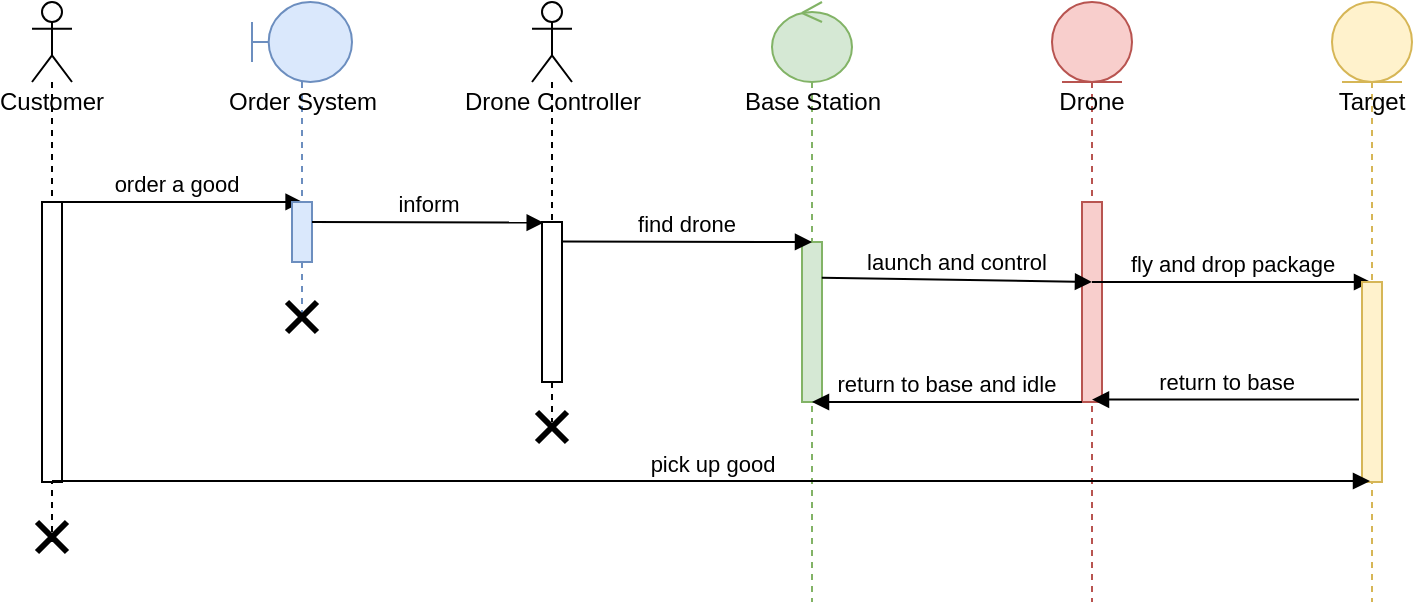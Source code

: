 <mxfile version="13.7.8" type="device"><diagram id="kgpKYQtTHZ0yAKxKKP6v" name="Page-1"><mxGraphModel dx="813" dy="407" grid="1" gridSize="10" guides="1" tooltips="1" connect="1" arrows="1" fold="1" page="1" pageScale="1" pageWidth="850" pageHeight="1100" math="0" shadow="0"><root><mxCell id="0"/><mxCell id="1" parent="0"/><mxCell id="OY3d4sxpBH0MEdXGCufD-9" value="Customer" style="shape=umlLifeline;participant=umlActor;perimeter=lifelinePerimeter;whiteSpace=wrap;html=1;container=1;collapsible=0;recursiveResize=0;verticalAlign=top;spacingTop=36;outlineConnect=0;align=center;size=40;" parent="1" vertex="1"><mxGeometry x="50" y="40" width="20" height="270" as="geometry"/></mxCell><mxCell id="OY3d4sxpBH0MEdXGCufD-18" value="" style="html=1;points=[];perimeter=orthogonalPerimeter;rounded=0;shadow=0;glass=0;sketch=0;strokeWidth=1;gradientColor=none;align=center;" parent="OY3d4sxpBH0MEdXGCufD-9" vertex="1"><mxGeometry x="5" y="100" width="10" height="140" as="geometry"/></mxCell><mxCell id="OY3d4sxpBH0MEdXGCufD-21" value="order a good" style="html=1;verticalAlign=bottom;endArrow=block;entryX=0.529;entryY=-0.002;entryDx=0;entryDy=0;entryPerimeter=0;" parent="OY3d4sxpBH0MEdXGCufD-9" target="OY3d4sxpBH0MEdXGCufD-19" edge="1"><mxGeometry width="80" relative="1" as="geometry"><mxPoint x="10" y="100" as="sourcePoint"/><mxPoint x="90" y="100" as="targetPoint"/></mxGeometry></mxCell><mxCell id="1gJX7lx77AazRV6v2mHt-2" value="" style="shape=umlDestroy;whiteSpace=wrap;html=1;strokeWidth=3;" parent="OY3d4sxpBH0MEdXGCufD-9" vertex="1"><mxGeometry x="2.5" y="260" width="15" height="15" as="geometry"/></mxCell><mxCell id="OY3d4sxpBH0MEdXGCufD-13" value="Order System" style="shape=umlLifeline;participant=umlBoundary;perimeter=lifelinePerimeter;html=1;container=1;collapsible=0;recursiveResize=0;verticalAlign=top;spacingTop=36;outlineConnect=0;rounded=0;shadow=0;glass=0;sketch=0;strokeWidth=1;align=center;labelPosition=center;verticalLabelPosition=middle;fillColor=#dae8fc;strokeColor=#6c8ebf;" parent="1" vertex="1"><mxGeometry x="160" y="40" width="50" height="160" as="geometry"/></mxCell><mxCell id="OY3d4sxpBH0MEdXGCufD-19" value="" style="html=1;points=[];perimeter=orthogonalPerimeter;rounded=0;shadow=0;glass=0;sketch=0;strokeWidth=1;align=center;fillColor=#dae8fc;strokeColor=#6c8ebf;" parent="OY3d4sxpBH0MEdXGCufD-13" vertex="1"><mxGeometry x="20" y="100" width="10" height="30" as="geometry"/></mxCell><mxCell id="OY3d4sxpBH0MEdXGCufD-23" value="inform" style="html=1;verticalAlign=bottom;endArrow=block;entryX=0.086;entryY=0.004;entryDx=0;entryDy=0;entryPerimeter=0;" parent="OY3d4sxpBH0MEdXGCufD-13" target="OY3d4sxpBH0MEdXGCufD-22" edge="1"><mxGeometry width="80" relative="1" as="geometry"><mxPoint x="30" y="110" as="sourcePoint"/><mxPoint x="110" y="110" as="targetPoint"/></mxGeometry></mxCell><mxCell id="1gJX7lx77AazRV6v2mHt-3" value="" style="shape=umlDestroy;whiteSpace=wrap;html=1;strokeWidth=3;" parent="OY3d4sxpBH0MEdXGCufD-13" vertex="1"><mxGeometry x="17.5" y="150" width="15" height="15" as="geometry"/></mxCell><mxCell id="OY3d4sxpBH0MEdXGCufD-14" value="Drone Controller" style="shape=umlLifeline;participant=umlActor;perimeter=lifelinePerimeter;html=1;container=1;collapsible=0;recursiveResize=0;verticalAlign=top;spacingTop=36;outlineConnect=0;rounded=0;shadow=0;glass=0;sketch=0;strokeWidth=1;gradientColor=none;align=center;" parent="1" vertex="1"><mxGeometry x="300" y="40" width="20" height="210" as="geometry"/></mxCell><mxCell id="OY3d4sxpBH0MEdXGCufD-22" value="" style="html=1;points=[];perimeter=orthogonalPerimeter;rounded=0;shadow=0;glass=0;sketch=0;strokeWidth=1;gradientColor=none;align=center;" parent="OY3d4sxpBH0MEdXGCufD-14" vertex="1"><mxGeometry x="5" y="110" width="10" height="80" as="geometry"/></mxCell><mxCell id="1gJX7lx77AazRV6v2mHt-4" value="" style="shape=umlDestroy;whiteSpace=wrap;html=1;strokeWidth=3;" parent="OY3d4sxpBH0MEdXGCufD-14" vertex="1"><mxGeometry x="2.5" y="205" width="15" height="15" as="geometry"/></mxCell><mxCell id="OY3d4sxpBH0MEdXGCufD-15" value="Base Station" style="shape=umlLifeline;participant=umlControl;perimeter=lifelinePerimeter;html=1;container=1;collapsible=0;recursiveResize=0;verticalAlign=top;spacingTop=36;outlineConnect=0;rounded=0;shadow=0;glass=0;sketch=0;strokeWidth=1;align=center;fillColor=#d5e8d4;strokeColor=#82b366;" parent="1" vertex="1"><mxGeometry x="420" y="40" width="40" height="300" as="geometry"/></mxCell><mxCell id="OY3d4sxpBH0MEdXGCufD-24" value="" style="html=1;points=[];perimeter=orthogonalPerimeter;rounded=0;shadow=0;glass=0;sketch=0;strokeWidth=1;align=center;fillColor=#d5e8d4;strokeColor=#82b366;" parent="OY3d4sxpBH0MEdXGCufD-15" vertex="1"><mxGeometry x="15" y="120" width="10" height="80" as="geometry"/></mxCell><mxCell id="OY3d4sxpBH0MEdXGCufD-16" value="Drone" style="shape=umlLifeline;participant=umlEntity;perimeter=lifelinePerimeter;whiteSpace=wrap;html=1;container=1;collapsible=0;recursiveResize=0;verticalAlign=top;spacingTop=36;outlineConnect=0;rounded=0;shadow=0;glass=0;sketch=0;strokeWidth=1;align=center;fillColor=#f8cecc;strokeColor=#b85450;" parent="1" vertex="1"><mxGeometry x="560" y="40" width="40" height="300" as="geometry"/></mxCell><mxCell id="OY3d4sxpBH0MEdXGCufD-26" value="" style="html=1;points=[];perimeter=orthogonalPerimeter;rounded=0;shadow=0;glass=0;sketch=0;strokeWidth=1;align=center;fillColor=#f8cecc;strokeColor=#b85450;" parent="OY3d4sxpBH0MEdXGCufD-16" vertex="1"><mxGeometry x="15" y="100" width="10" height="100" as="geometry"/></mxCell><mxCell id="OY3d4sxpBH0MEdXGCufD-30" value="fly and drop package" style="html=1;verticalAlign=bottom;endArrow=block;" parent="OY3d4sxpBH0MEdXGCufD-16" target="OY3d4sxpBH0MEdXGCufD-17" edge="1"><mxGeometry width="80" relative="1" as="geometry"><mxPoint x="20" y="140" as="sourcePoint"/><mxPoint x="100" y="140" as="targetPoint"/></mxGeometry></mxCell><mxCell id="OY3d4sxpBH0MEdXGCufD-17" value="Target" style="shape=umlLifeline;participant=umlEntity;perimeter=lifelinePerimeter;whiteSpace=wrap;html=1;container=1;collapsible=0;recursiveResize=0;verticalAlign=top;spacingTop=36;outlineConnect=0;rounded=0;shadow=0;glass=0;sketch=0;strokeWidth=1;align=center;fillColor=#fff2cc;strokeColor=#d6b656;" parent="1" vertex="1"><mxGeometry x="700" y="40" width="40" height="300" as="geometry"/></mxCell><mxCell id="OY3d4sxpBH0MEdXGCufD-29" value="" style="html=1;points=[];perimeter=orthogonalPerimeter;rounded=0;shadow=0;glass=0;sketch=0;strokeWidth=1;align=center;fillColor=#fff2cc;strokeColor=#d6b656;" parent="OY3d4sxpBH0MEdXGCufD-17" vertex="1"><mxGeometry x="15" y="140" width="10" height="100" as="geometry"/></mxCell><mxCell id="OY3d4sxpBH0MEdXGCufD-25" value="find drone" style="html=1;verticalAlign=bottom;endArrow=block;exitX=0.971;exitY=0.122;exitDx=0;exitDy=0;exitPerimeter=0;" parent="1" source="OY3d4sxpBH0MEdXGCufD-22" edge="1"><mxGeometry width="80" relative="1" as="geometry"><mxPoint x="320" y="160" as="sourcePoint"/><mxPoint x="440" y="160" as="targetPoint"/></mxGeometry></mxCell><mxCell id="OY3d4sxpBH0MEdXGCufD-28" value="launch and control" style="html=1;verticalAlign=bottom;endArrow=block;exitX=0.99;exitY=0.224;exitDx=0;exitDy=0;exitPerimeter=0;" parent="1" source="OY3d4sxpBH0MEdXGCufD-24" edge="1"><mxGeometry width="80" relative="1" as="geometry"><mxPoint x="450" y="180" as="sourcePoint"/><mxPoint x="580" y="180" as="targetPoint"/></mxGeometry></mxCell><mxCell id="OY3d4sxpBH0MEdXGCufD-34" value="return to base" style="html=1;verticalAlign=bottom;endArrow=block;exitX=-0.152;exitY=0.588;exitDx=0;exitDy=0;exitPerimeter=0;" parent="1" source="OY3d4sxpBH0MEdXGCufD-29" target="OY3d4sxpBH0MEdXGCufD-16" edge="1"><mxGeometry width="80" relative="1" as="geometry"><mxPoint x="610" y="240" as="sourcePoint"/><mxPoint x="690" y="240" as="targetPoint"/></mxGeometry></mxCell><mxCell id="OY3d4sxpBH0MEdXGCufD-35" value="return to base and idle" style="html=1;verticalAlign=bottom;endArrow=block;exitX=0;exitY=0.75;exitDx=0;exitDy=0;exitPerimeter=0;" parent="1" edge="1"><mxGeometry width="80" relative="1" as="geometry"><mxPoint x="574.98" y="240" as="sourcePoint"/><mxPoint x="440.004" y="240" as="targetPoint"/></mxGeometry></mxCell><mxCell id="1gJX7lx77AazRV6v2mHt-1" value="pick up good" style="html=1;verticalAlign=bottom;endArrow=block;entryX=0.4;entryY=0.995;entryDx=0;entryDy=0;entryPerimeter=0;" parent="1" source="OY3d4sxpBH0MEdXGCufD-9" target="OY3d4sxpBH0MEdXGCufD-29" edge="1"><mxGeometry width="80" relative="1" as="geometry"><mxPoint x="490" y="290" as="sourcePoint"/><mxPoint x="440" y="360" as="targetPoint"/></mxGeometry></mxCell></root></mxGraphModel></diagram></mxfile>